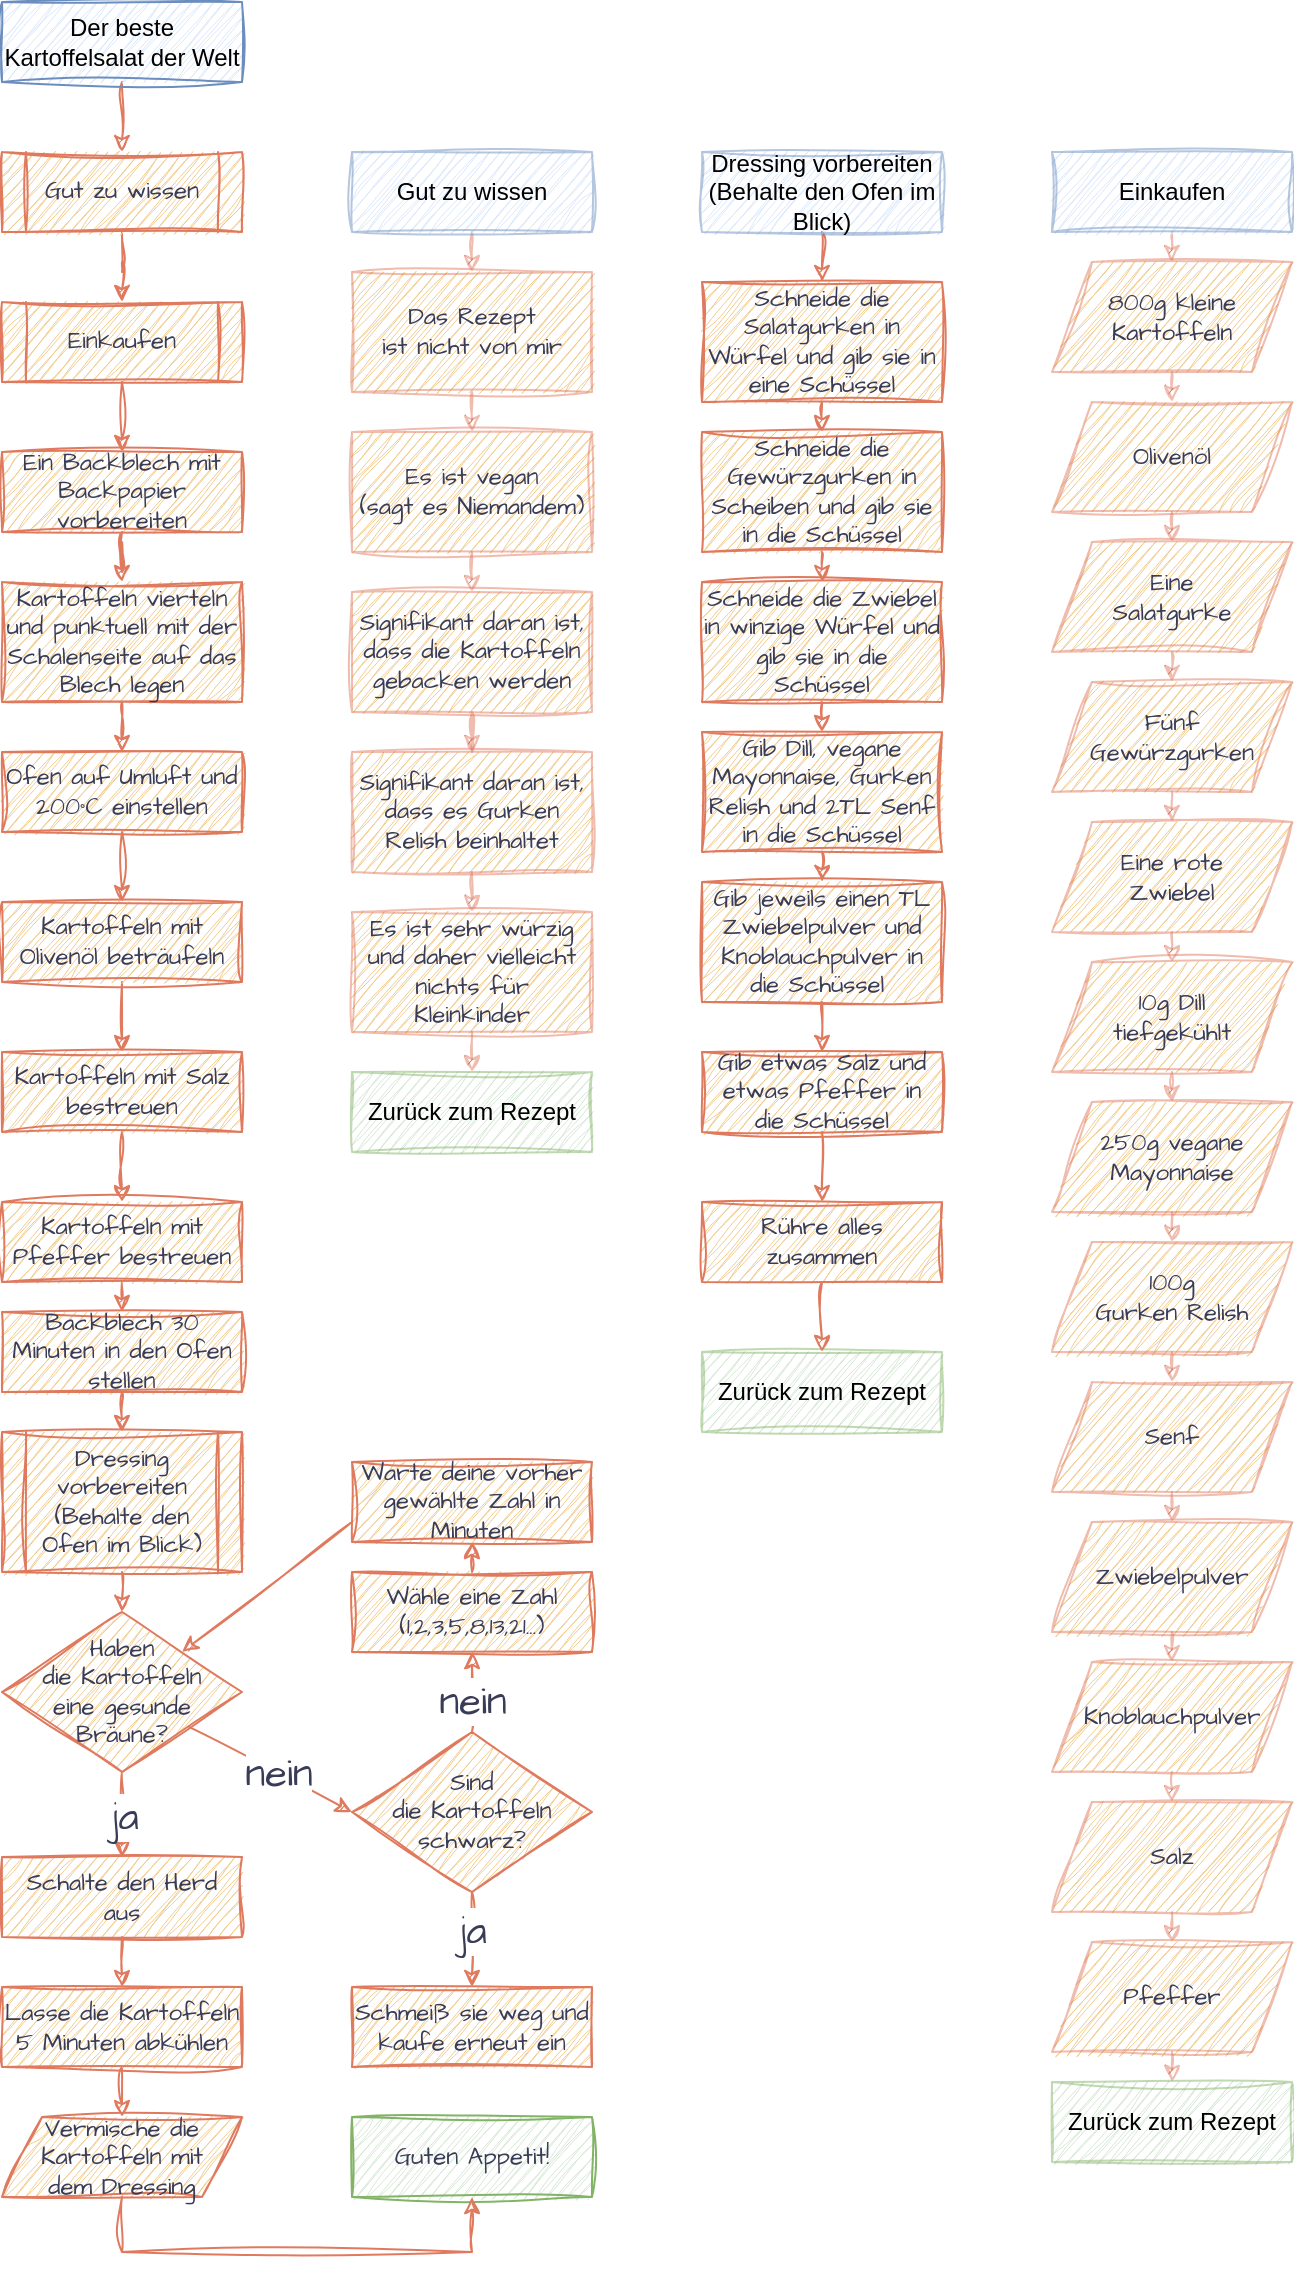 <mxfile version="24.4.8" type="github">
  <diagram id="C5RBs43oDa-KdzZeNtuy" name="Page-1">
    <mxGraphModel dx="1259" dy="643" grid="1" gridSize="10" guides="1" tooltips="1" connect="1" arrows="1" fold="1" page="1" pageScale="1" pageWidth="827" pageHeight="1169" math="0" shadow="0">
      <root>
        <mxCell id="WIyWlLk6GJQsqaUBKTNV-0" />
        <mxCell id="WIyWlLk6GJQsqaUBKTNV-1" parent="WIyWlLk6GJQsqaUBKTNV-0" />
        <mxCell id="4L0IjsL5w-Bih_GVUGfY-2" style="edgeStyle=orthogonalEdgeStyle;rounded=0;hachureGap=4;orthogonalLoop=1;jettySize=auto;html=1;exitX=0.5;exitY=1;exitDx=0;exitDy=0;entryX=0.5;entryY=0;entryDx=0;entryDy=0;strokeColor=#E07A5F;fontFamily=Architects Daughter;fontSource=https%3A%2F%2Ffonts.googleapis.com%2Fcss%3Ffamily%3DArchitects%2BDaughter;fontSize=16;fontColor=#393C56;fillColor=#F2CC8F;sketch=1;curveFitting=1;jiggle=2;" parent="WIyWlLk6GJQsqaUBKTNV-1" source="WIyWlLk6GJQsqaUBKTNV-3" target="4L0IjsL5w-Bih_GVUGfY-1" edge="1">
          <mxGeometry relative="1" as="geometry" />
        </mxCell>
        <mxCell id="WIyWlLk6GJQsqaUBKTNV-3" value="Der beste Kartoffelsalat der Welt" style="rounded=0;whiteSpace=wrap;html=1;fontSize=12;glass=0;strokeWidth=1;shadow=0;labelBackgroundColor=none;fillColor=#dae8fc;strokeColor=#6c8ebf;sketch=1;curveFitting=1;jiggle=2;" parent="WIyWlLk6GJQsqaUBKTNV-1" vertex="1">
          <mxGeometry x="50" y="25" width="120" height="40" as="geometry" />
        </mxCell>
        <mxCell id="4L0IjsL5w-Bih_GVUGfY-16" style="edgeStyle=orthogonalEdgeStyle;rounded=0;hachureGap=4;orthogonalLoop=1;jettySize=auto;html=1;exitX=0.5;exitY=1;exitDx=0;exitDy=0;strokeColor=#E07A5F;fontFamily=Architects Daughter;fontSource=https%3A%2F%2Ffonts.googleapis.com%2Fcss%3Ffamily%3DArchitects%2BDaughter;fontSize=16;fontColor=#393C56;fillColor=#F2CC8F;sketch=1;curveFitting=1;jiggle=2;" parent="WIyWlLk6GJQsqaUBKTNV-1" source="4L0IjsL5w-Bih_GVUGfY-1" target="4L0IjsL5w-Bih_GVUGfY-15" edge="1">
          <mxGeometry relative="1" as="geometry" />
        </mxCell>
        <mxCell id="4L0IjsL5w-Bih_GVUGfY-1" value="Gut zu wissen" style="shape=process;whiteSpace=wrap;html=1;backgroundOutline=1;hachureGap=4;strokeColor=#E07A5F;fontFamily=Architects Daughter;fontSource=https%3A%2F%2Ffonts.googleapis.com%2Fcss%3Ffamily%3DArchitects%2BDaughter;fontSize=12;fontColor=#393C56;fillColor=#F2CC8F;rounded=0;sketch=1;curveFitting=1;jiggle=2;" parent="WIyWlLk6GJQsqaUBKTNV-1" vertex="1">
          <mxGeometry x="50" y="100" width="120" height="40" as="geometry" />
        </mxCell>
        <mxCell id="4L0IjsL5w-Bih_GVUGfY-70" style="edgeStyle=orthogonalEdgeStyle;rounded=0;hachureGap=4;orthogonalLoop=1;jettySize=auto;html=1;exitX=0.5;exitY=1;exitDx=0;exitDy=0;strokeColor=#E07A5F;fontFamily=Architects Daughter;fontSource=https%3A%2F%2Ffonts.googleapis.com%2Fcss%3Ffamily%3DArchitects%2BDaughter;fontSize=16;fontColor=#393C56;fillColor=#F2CC8F;sketch=1;curveFitting=1;jiggle=2;" parent="WIyWlLk6GJQsqaUBKTNV-1" source="4L0IjsL5w-Bih_GVUGfY-3" target="4L0IjsL5w-Bih_GVUGfY-69" edge="1">
          <mxGeometry relative="1" as="geometry" />
        </mxCell>
        <mxCell id="4L0IjsL5w-Bih_GVUGfY-3" value="Ein Backblech mit Backpapier vorbereiten" style="rounded=0;whiteSpace=wrap;html=1;hachureGap=4;strokeColor=#E07A5F;fontFamily=Architects Daughter;fontSource=https%3A%2F%2Ffonts.googleapis.com%2Fcss%3Ffamily%3DArchitects%2BDaughter;fontSize=12;fontColor=#393C56;fillColor=#F2CC8F;sketch=1;curveFitting=1;jiggle=2;" parent="WIyWlLk6GJQsqaUBKTNV-1" vertex="1">
          <mxGeometry x="50" y="250" width="120" height="40" as="geometry" />
        </mxCell>
        <mxCell id="4L0IjsL5w-Bih_GVUGfY-8" style="edgeStyle=orthogonalEdgeStyle;rounded=0;hachureGap=4;orthogonalLoop=1;jettySize=auto;html=1;exitX=0.5;exitY=1;exitDx=0;exitDy=0;entryX=0.5;entryY=0;entryDx=0;entryDy=0;strokeColor=#E07A5F;fontFamily=Architects Daughter;fontSource=https%3A%2F%2Ffonts.googleapis.com%2Fcss%3Ffamily%3DArchitects%2BDaughter;fontSize=16;fontColor=#393C56;fillColor=#F2CC8F;sketch=1;curveFitting=1;jiggle=2;shadow=0;strokeOpacity=50;" parent="WIyWlLk6GJQsqaUBKTNV-1" source="4L0IjsL5w-Bih_GVUGfY-5" target="4L0IjsL5w-Bih_GVUGfY-7" edge="1">
          <mxGeometry relative="1" as="geometry" />
        </mxCell>
        <mxCell id="4L0IjsL5w-Bih_GVUGfY-5" value="Gut zu wissen" style="rounded=0;whiteSpace=wrap;html=1;fontSize=12;glass=0;strokeWidth=1;shadow=0;labelBackgroundColor=none;fillColor=#dae8fc;strokeColor=#6c8ebf;sketch=1;curveFitting=1;jiggle=2;strokeOpacity=50;" parent="WIyWlLk6GJQsqaUBKTNV-1" vertex="1">
          <mxGeometry x="225" y="100" width="120" height="40" as="geometry" />
        </mxCell>
        <mxCell id="4L0IjsL5w-Bih_GVUGfY-10" style="edgeStyle=orthogonalEdgeStyle;rounded=0;hachureGap=4;orthogonalLoop=1;jettySize=auto;html=1;exitX=0.5;exitY=1;exitDx=0;exitDy=0;entryX=0.5;entryY=0;entryDx=0;entryDy=0;strokeColor=#E07A5F;fontFamily=Architects Daughter;fontSource=https%3A%2F%2Ffonts.googleapis.com%2Fcss%3Ffamily%3DArchitects%2BDaughter;fontSize=16;fontColor=#393C56;fillColor=#F2CC8F;sketch=1;curveFitting=1;jiggle=2;shadow=0;strokeOpacity=50;" parent="WIyWlLk6GJQsqaUBKTNV-1" source="4L0IjsL5w-Bih_GVUGfY-7" target="4L0IjsL5w-Bih_GVUGfY-9" edge="1">
          <mxGeometry relative="1" as="geometry" />
        </mxCell>
        <mxCell id="4L0IjsL5w-Bih_GVUGfY-7" value="Das Rezept&lt;br&gt;ist nicht von mir" style="shape=label;fixedSize=1;hachureGap=4;strokeColor=#E07A5F;fontFamily=Architects Daughter;fontSource=https%3A%2F%2Ffonts.googleapis.com%2Fcss%3Ffamily%3DArchitects%2BDaughter;fontSize=12;fontColor=#393C56;fillColor=#F2CC8F;labelBorderColor=none;whiteSpace=wrap;html=1;labelBackgroundColor=none;rounded=0;sketch=1;curveFitting=1;jiggle=2;shadow=0;strokeOpacity=50;" parent="WIyWlLk6GJQsqaUBKTNV-1" vertex="1">
          <mxGeometry x="225" y="160" width="120" height="60" as="geometry" />
        </mxCell>
        <mxCell id="4L0IjsL5w-Bih_GVUGfY-12" style="edgeStyle=orthogonalEdgeStyle;rounded=0;hachureGap=4;orthogonalLoop=1;jettySize=auto;html=1;exitX=0.5;exitY=1;exitDx=0;exitDy=0;entryX=0.5;entryY=0;entryDx=0;entryDy=0;strokeColor=#E07A5F;fontFamily=Architects Daughter;fontSource=https%3A%2F%2Ffonts.googleapis.com%2Fcss%3Ffamily%3DArchitects%2BDaughter;fontSize=16;fontColor=#393C56;fillColor=#F2CC8F;sketch=1;curveFitting=1;jiggle=2;shadow=0;strokeOpacity=50;" parent="WIyWlLk6GJQsqaUBKTNV-1" source="4L0IjsL5w-Bih_GVUGfY-9" target="4L0IjsL5w-Bih_GVUGfY-11" edge="1">
          <mxGeometry relative="1" as="geometry" />
        </mxCell>
        <mxCell id="4L0IjsL5w-Bih_GVUGfY-9" value="Es ist vegan&lt;br&gt;(sagt es Niemandem)" style="shape=label;fixedSize=1;hachureGap=4;strokeColor=#E07A5F;fontFamily=Architects Daughter;fontSource=https%3A%2F%2Ffonts.googleapis.com%2Fcss%3Ffamily%3DArchitects%2BDaughter;fontSize=12;fontColor=#393C56;fillColor=#F2CC8F;labelBorderColor=none;whiteSpace=wrap;html=1;labelBackgroundColor=none;rounded=0;sketch=1;curveFitting=1;jiggle=2;shadow=0;strokeOpacity=50;" parent="WIyWlLk6GJQsqaUBKTNV-1" vertex="1">
          <mxGeometry x="225" y="240" width="120" height="60" as="geometry" />
        </mxCell>
        <mxCell id="4L0IjsL5w-Bih_GVUGfY-21" style="edgeStyle=orthogonalEdgeStyle;rounded=0;hachureGap=4;orthogonalLoop=1;jettySize=auto;html=1;exitX=0.5;exitY=1;exitDx=0;exitDy=0;strokeColor=#E07A5F;fontFamily=Architects Daughter;fontSource=https%3A%2F%2Ffonts.googleapis.com%2Fcss%3Ffamily%3DArchitects%2BDaughter;fontSize=16;fontColor=#393C56;fillColor=#F2CC8F;sketch=1;curveFitting=1;jiggle=2;shadow=0;strokeOpacity=50;" parent="WIyWlLk6GJQsqaUBKTNV-1" source="4L0IjsL5w-Bih_GVUGfY-11" target="4L0IjsL5w-Bih_GVUGfY-20" edge="1">
          <mxGeometry relative="1" as="geometry" />
        </mxCell>
        <mxCell id="4L0IjsL5w-Bih_GVUGfY-11" value="Signifikant daran ist, dass die Kartoffeln gebacken werden" style="shape=label;fixedSize=1;hachureGap=4;strokeColor=#E07A5F;fontFamily=Architects Daughter;fontSource=https%3A%2F%2Ffonts.googleapis.com%2Fcss%3Ffamily%3DArchitects%2BDaughter;fontSize=12;fontColor=#393C56;fillColor=#F2CC8F;labelBorderColor=none;whiteSpace=wrap;html=1;labelBackgroundColor=none;rounded=0;sketch=1;curveFitting=1;jiggle=2;shadow=0;strokeOpacity=50;" parent="WIyWlLk6GJQsqaUBKTNV-1" vertex="1">
          <mxGeometry x="225" y="320" width="120" height="60" as="geometry" />
        </mxCell>
        <mxCell id="4L0IjsL5w-Bih_GVUGfY-13" value="Zurück zum Rezept" style="rounded=0;whiteSpace=wrap;html=1;fontSize=12;glass=0;strokeWidth=1;shadow=0;labelBackgroundColor=none;fillColor=#d5e8d4;strokeColor=#82b366;sketch=1;curveFitting=1;jiggle=2;strokeOpacity=50;" parent="WIyWlLk6GJQsqaUBKTNV-1" vertex="1">
          <mxGeometry x="225" y="560" width="120" height="40" as="geometry" />
        </mxCell>
        <mxCell id="4L0IjsL5w-Bih_GVUGfY-68" style="edgeStyle=orthogonalEdgeStyle;rounded=0;hachureGap=4;orthogonalLoop=1;jettySize=auto;html=1;exitX=0.5;exitY=1;exitDx=0;exitDy=0;entryX=0.5;entryY=0;entryDx=0;entryDy=0;strokeColor=#E07A5F;fontFamily=Architects Daughter;fontSource=https%3A%2F%2Ffonts.googleapis.com%2Fcss%3Ffamily%3DArchitects%2BDaughter;fontSize=16;fontColor=#393C56;fillColor=#F2CC8F;sketch=1;curveFitting=1;jiggle=2;" parent="WIyWlLk6GJQsqaUBKTNV-1" source="4L0IjsL5w-Bih_GVUGfY-15" target="4L0IjsL5w-Bih_GVUGfY-3" edge="1">
          <mxGeometry relative="1" as="geometry" />
        </mxCell>
        <mxCell id="4L0IjsL5w-Bih_GVUGfY-15" value="Einkaufen" style="shape=process;whiteSpace=wrap;html=1;backgroundOutline=1;hachureGap=4;strokeColor=#E07A5F;fontFamily=Architects Daughter;fontSource=https%3A%2F%2Ffonts.googleapis.com%2Fcss%3Ffamily%3DArchitects%2BDaughter;fontSize=12;fontColor=#393C56;fillColor=#F2CC8F;rounded=0;sketch=1;curveFitting=1;jiggle=2;" parent="WIyWlLk6GJQsqaUBKTNV-1" vertex="1">
          <mxGeometry x="50" y="175" width="120" height="40" as="geometry" />
        </mxCell>
        <mxCell id="4L0IjsL5w-Bih_GVUGfY-31" style="edgeStyle=orthogonalEdgeStyle;rounded=0;hachureGap=4;orthogonalLoop=1;jettySize=auto;html=1;exitX=0.5;exitY=1;exitDx=0;exitDy=0;entryX=0.5;entryY=0;entryDx=0;entryDy=0;strokeColor=#E07A5F;fontFamily=Architects Daughter;fontSource=https%3A%2F%2Ffonts.googleapis.com%2Fcss%3Ffamily%3DArchitects%2BDaughter;fontSize=16;fontColor=#393C56;fillColor=#F2CC8F;sketch=1;curveFitting=1;jiggle=2;strokeOpacity=50;" parent="WIyWlLk6GJQsqaUBKTNV-1" source="4L0IjsL5w-Bih_GVUGfY-17" target="4L0IjsL5w-Bih_GVUGfY-18" edge="1">
          <mxGeometry relative="1" as="geometry" />
        </mxCell>
        <mxCell id="4L0IjsL5w-Bih_GVUGfY-17" value="Einkaufen" style="rounded=0;whiteSpace=wrap;html=1;fontSize=12;glass=0;strokeWidth=1;shadow=0;labelBackgroundColor=none;fillColor=#dae8fc;strokeColor=#6c8ebf;sketch=1;curveFitting=1;jiggle=2;strokeOpacity=50;" parent="WIyWlLk6GJQsqaUBKTNV-1" vertex="1">
          <mxGeometry x="575" y="100" width="120" height="40" as="geometry" />
        </mxCell>
        <mxCell id="4L0IjsL5w-Bih_GVUGfY-32" style="edgeStyle=orthogonalEdgeStyle;rounded=0;hachureGap=4;orthogonalLoop=1;jettySize=auto;html=1;exitX=0.5;exitY=1;exitDx=0;exitDy=0;strokeColor=#E07A5F;fontFamily=Architects Daughter;fontSource=https%3A%2F%2Ffonts.googleapis.com%2Fcss%3Ffamily%3DArchitects%2BDaughter;fontSize=16;fontColor=#393C56;fillColor=#F2CC8F;sketch=1;curveFitting=1;jiggle=2;strokeOpacity=50;entryX=0.5;entryY=0;entryDx=0;entryDy=0;" parent="WIyWlLk6GJQsqaUBKTNV-1" source="4L0IjsL5w-Bih_GVUGfY-18" target="f4ZvMwfRTSCUIyHT1_3n-0" edge="1">
          <mxGeometry relative="1" as="geometry">
            <mxPoint x="635" y="230" as="targetPoint" />
          </mxGeometry>
        </mxCell>
        <mxCell id="4L0IjsL5w-Bih_GVUGfY-18" value="800g kleine Kartoffeln" style="shape=parallelogram;fixedSize=1;hachureGap=4;strokeColor=#E07A5F;fontFamily=Architects Daughter;fontSource=https%3A%2F%2Ffonts.googleapis.com%2Fcss%3Ffamily%3DArchitects%2BDaughter;fontSize=12;fontColor=#393C56;fillColor=#F2CC8F;labelBorderColor=none;whiteSpace=wrap;html=1;labelBackgroundColor=none;verticalAlign=middle;rounded=0;sketch=1;curveFitting=1;jiggle=2;strokeOpacity=50;perimeter=parallelogramPerimeter;align=center;" parent="WIyWlLk6GJQsqaUBKTNV-1" vertex="1">
          <mxGeometry x="575" y="155" width="120" height="55" as="geometry" />
        </mxCell>
        <mxCell id="4L0IjsL5w-Bih_GVUGfY-20" value="Signifikant daran ist, dass es Gurken Relish beinhaltet" style="shape=label;fixedSize=1;hachureGap=4;strokeColor=#E07A5F;fontFamily=Architects Daughter;fontSource=https%3A%2F%2Ffonts.googleapis.com%2Fcss%3Ffamily%3DArchitects%2BDaughter;fontSize=12;fontColor=#393C56;fillColor=#F2CC8F;labelBorderColor=none;whiteSpace=wrap;html=1;labelBackgroundColor=none;rounded=0;sketch=1;curveFitting=1;jiggle=2;shadow=0;strokeOpacity=50;" parent="WIyWlLk6GJQsqaUBKTNV-1" vertex="1">
          <mxGeometry x="225" y="400" width="120" height="60" as="geometry" />
        </mxCell>
        <mxCell id="4L0IjsL5w-Bih_GVUGfY-61" value="Zurück zum Rezept" style="rounded=0;whiteSpace=wrap;html=1;fontSize=12;glass=0;strokeWidth=1;shadow=0;labelBackgroundColor=none;fillColor=#d5e8d4;strokeColor=#82b366;sketch=1;curveFitting=1;jiggle=2;strokeOpacity=50;" parent="WIyWlLk6GJQsqaUBKTNV-1" vertex="1">
          <mxGeometry x="575" y="1065" width="120" height="40" as="geometry" />
        </mxCell>
        <mxCell id="4L0IjsL5w-Bih_GVUGfY-73" style="edgeStyle=orthogonalEdgeStyle;rounded=0;hachureGap=4;orthogonalLoop=1;jettySize=auto;html=1;exitX=0.5;exitY=1;exitDx=0;exitDy=0;entryX=0.5;entryY=0;entryDx=0;entryDy=0;strokeColor=#E07A5F;fontFamily=Architects Daughter;fontSource=https%3A%2F%2Ffonts.googleapis.com%2Fcss%3Ffamily%3DArchitects%2BDaughter;fontSize=16;fontColor=#393C56;fillColor=#F2CC8F;sketch=1;curveFitting=1;jiggle=2;" parent="WIyWlLk6GJQsqaUBKTNV-1" source="4L0IjsL5w-Bih_GVUGfY-69" target="4L0IjsL5w-Bih_GVUGfY-72" edge="1">
          <mxGeometry relative="1" as="geometry" />
        </mxCell>
        <mxCell id="4L0IjsL5w-Bih_GVUGfY-69" value="Kartoffeln vierteln und punktuell mit der Schalenseite auf das Blech legen" style="rounded=0;whiteSpace=wrap;html=1;hachureGap=4;strokeColor=#E07A5F;fontFamily=Architects Daughter;fontSource=https%3A%2F%2Ffonts.googleapis.com%2Fcss%3Ffamily%3DArchitects%2BDaughter;fontSize=12;fontColor=#393C56;fillColor=#F2CC8F;sketch=1;curveFitting=1;jiggle=2;" parent="WIyWlLk6GJQsqaUBKTNV-1" vertex="1">
          <mxGeometry x="50" y="315" width="120" height="60" as="geometry" />
        </mxCell>
        <mxCell id="4L0IjsL5w-Bih_GVUGfY-72" value="Ofen auf Umluft und 200°C einstellen" style="rounded=0;whiteSpace=wrap;html=1;hachureGap=4;strokeColor=#E07A5F;fontFamily=Architects Daughter;fontSource=https%3A%2F%2Ffonts.googleapis.com%2Fcss%3Ffamily%3DArchitects%2BDaughter;fontSize=12;fontColor=#393C56;fillColor=#F2CC8F;sketch=1;curveFitting=1;jiggle=2;" parent="WIyWlLk6GJQsqaUBKTNV-1" vertex="1">
          <mxGeometry x="50" y="400" width="120" height="40" as="geometry" />
        </mxCell>
        <mxCell id="4L0IjsL5w-Bih_GVUGfY-79" style="edgeStyle=orthogonalEdgeStyle;rounded=0;hachureGap=4;orthogonalLoop=1;jettySize=auto;html=1;exitX=0.5;exitY=1;exitDx=0;exitDy=0;entryX=0.5;entryY=0;entryDx=0;entryDy=0;strokeColor=#E07A5F;fontFamily=Architects Daughter;fontSource=https%3A%2F%2Ffonts.googleapis.com%2Fcss%3Ffamily%3DArchitects%2BDaughter;fontSize=16;fontColor=#393C56;fillColor=#F2CC8F;sketch=1;curveFitting=1;jiggle=2;" parent="WIyWlLk6GJQsqaUBKTNV-1" source="4L0IjsL5w-Bih_GVUGfY-76" target="4L0IjsL5w-Bih_GVUGfY-78" edge="1">
          <mxGeometry relative="1" as="geometry" />
        </mxCell>
        <mxCell id="4L0IjsL5w-Bih_GVUGfY-76" value="Kartoffeln mit Olivenöl beträufeln" style="rounded=0;whiteSpace=wrap;html=1;hachureGap=4;strokeColor=#E07A5F;fontFamily=Architects Daughter;fontSource=https%3A%2F%2Ffonts.googleapis.com%2Fcss%3Ffamily%3DArchitects%2BDaughter;fontSize=12;fontColor=#393C56;fillColor=#F2CC8F;sketch=1;curveFitting=1;jiggle=2;" parent="WIyWlLk6GJQsqaUBKTNV-1" vertex="1">
          <mxGeometry x="50" y="475" width="120" height="40" as="geometry" />
        </mxCell>
        <mxCell id="4L0IjsL5w-Bih_GVUGfY-81" style="edgeStyle=orthogonalEdgeStyle;rounded=0;hachureGap=4;orthogonalLoop=1;jettySize=auto;html=1;exitX=0.5;exitY=1;exitDx=0;exitDy=0;entryX=0.5;entryY=0;entryDx=0;entryDy=0;strokeColor=#E07A5F;fontFamily=Architects Daughter;fontSource=https%3A%2F%2Ffonts.googleapis.com%2Fcss%3Ffamily%3DArchitects%2BDaughter;fontSize=16;fontColor=#393C56;fillColor=#F2CC8F;sketch=1;curveFitting=1;jiggle=2;" parent="WIyWlLk6GJQsqaUBKTNV-1" source="4L0IjsL5w-Bih_GVUGfY-78" target="4L0IjsL5w-Bih_GVUGfY-80" edge="1">
          <mxGeometry relative="1" as="geometry" />
        </mxCell>
        <mxCell id="4L0IjsL5w-Bih_GVUGfY-78" value="Kartoffeln mit Salz bestreuen" style="rounded=0;whiteSpace=wrap;html=1;hachureGap=4;strokeColor=#E07A5F;fontFamily=Architects Daughter;fontSource=https%3A%2F%2Ffonts.googleapis.com%2Fcss%3Ffamily%3DArchitects%2BDaughter;fontSize=12;fontColor=#393C56;fillColor=#F2CC8F;sketch=1;curveFitting=1;jiggle=2;" parent="WIyWlLk6GJQsqaUBKTNV-1" vertex="1">
          <mxGeometry x="50" y="550" width="120" height="40" as="geometry" />
        </mxCell>
        <mxCell id="4L0IjsL5w-Bih_GVUGfY-83" style="edgeStyle=orthogonalEdgeStyle;rounded=0;hachureGap=4;orthogonalLoop=1;jettySize=auto;html=1;exitX=0.5;exitY=1;exitDx=0;exitDy=0;entryX=0.5;entryY=0;entryDx=0;entryDy=0;strokeColor=#E07A5F;fontFamily=Architects Daughter;fontSource=https%3A%2F%2Ffonts.googleapis.com%2Fcss%3Ffamily%3DArchitects%2BDaughter;fontSize=16;fontColor=#393C56;fillColor=#F2CC8F;sketch=1;curveFitting=1;jiggle=2;" parent="WIyWlLk6GJQsqaUBKTNV-1" source="4L0IjsL5w-Bih_GVUGfY-80" target="4L0IjsL5w-Bih_GVUGfY-82" edge="1">
          <mxGeometry relative="1" as="geometry" />
        </mxCell>
        <mxCell id="4L0IjsL5w-Bih_GVUGfY-80" value="Kartoffeln mit Pfeffer bestreuen" style="rounded=0;whiteSpace=wrap;html=1;hachureGap=4;strokeColor=#E07A5F;fontFamily=Architects Daughter;fontSource=https%3A%2F%2Ffonts.googleapis.com%2Fcss%3Ffamily%3DArchitects%2BDaughter;fontSize=12;fontColor=#393C56;fillColor=#F2CC8F;sketch=1;curveFitting=1;jiggle=2;" parent="WIyWlLk6GJQsqaUBKTNV-1" vertex="1">
          <mxGeometry x="50" y="625" width="120" height="40" as="geometry" />
        </mxCell>
        <mxCell id="KCncYj80p252mFMZNMBn-11" style="edgeStyle=orthogonalEdgeStyle;rounded=0;orthogonalLoop=1;jettySize=auto;html=1;exitX=0.5;exitY=1;exitDx=0;exitDy=0;hachureGap=4;entryX=0.5;entryY=0;entryDx=0;entryDy=0;strokeColor=#E07A5F;fontFamily=Architects Daughter;fontSource=https%3A%2F%2Ffonts.googleapis.com%2Fcss%3Ffamily%3DArchitects%2BDaughter;fontSize=16;fontColor=#393C56;fillColor=#F2CC8F;sketch=1;curveFitting=1;jiggle=2;" parent="WIyWlLk6GJQsqaUBKTNV-1" source="KCncYj80p252mFMZNMBn-32" target="4L0IjsL5w-Bih_GVUGfY-100" edge="1">
          <mxGeometry relative="1" as="geometry" />
        </mxCell>
        <mxCell id="4L0IjsL5w-Bih_GVUGfY-82" value="Backblech 30 Minuten in den Ofen stellen" style="rounded=0;whiteSpace=wrap;html=1;hachureGap=4;strokeColor=#E07A5F;fontFamily=Architects Daughter;fontSource=https%3A%2F%2Ffonts.googleapis.com%2Fcss%3Ffamily%3DArchitects%2BDaughter;fontSize=12;fontColor=#393C56;fillColor=#F2CC8F;sketch=1;curveFitting=1;jiggle=2;" parent="WIyWlLk6GJQsqaUBKTNV-1" vertex="1">
          <mxGeometry x="50" y="680" width="120" height="40" as="geometry" />
        </mxCell>
        <mxCell id="4L0IjsL5w-Bih_GVUGfY-94" style="edgeStyle=orthogonalEdgeStyle;rounded=0;hachureGap=4;orthogonalLoop=1;jettySize=auto;html=1;exitX=0.5;exitY=1;exitDx=0;exitDy=0;entryX=0.5;entryY=0;entryDx=0;entryDy=0;strokeColor=#E07A5F;fontFamily=Architects Daughter;fontSource=https%3A%2F%2Ffonts.googleapis.com%2Fcss%3Ffamily%3DArchitects%2BDaughter;fontSize=16;fontColor=#393C56;fillColor=#F2CC8F;sketch=1;curveFitting=1;jiggle=2;" parent="WIyWlLk6GJQsqaUBKTNV-1" source="4L0IjsL5w-Bih_GVUGfY-88" target="4L0IjsL5w-Bih_GVUGfY-90" edge="1">
          <mxGeometry relative="1" as="geometry" />
        </mxCell>
        <mxCell id="4L0IjsL5w-Bih_GVUGfY-88" value="Lasse die Kartoffeln 5 Minuten abkühlen" style="rounded=0;whiteSpace=wrap;html=1;hachureGap=4;strokeColor=#E07A5F;fontFamily=Architects Daughter;fontSource=https%3A%2F%2Ffonts.googleapis.com%2Fcss%3Ffamily%3DArchitects%2BDaughter;fontSize=12;fontColor=#393C56;fillColor=#F2CC8F;sketch=1;curveFitting=1;jiggle=2;" parent="WIyWlLk6GJQsqaUBKTNV-1" vertex="1">
          <mxGeometry x="50" y="1017.5" width="120" height="40" as="geometry" />
        </mxCell>
        <mxCell id="4L0IjsL5w-Bih_GVUGfY-90" value="Vermische die Kartoffeln mit&lt;br&gt;dem Dressing" style="rounded=0;whiteSpace=wrap;html=1;hachureGap=4;strokeColor=#E07A5F;fontFamily=Architects Daughter;fontSource=https%3A%2F%2Ffonts.googleapis.com%2Fcss%3Ffamily%3DArchitects%2BDaughter;fontSize=12;fontColor=#393C56;fillColor=#F2CC8F;sketch=1;curveFitting=1;jiggle=2;shape=parallelogram;perimeter=parallelogramPerimeter;fixedSize=1;labelBorderColor=none;labelBackgroundColor=none;" parent="WIyWlLk6GJQsqaUBKTNV-1" vertex="1">
          <mxGeometry x="50" y="1082.5" width="120" height="40" as="geometry" />
        </mxCell>
        <mxCell id="4L0IjsL5w-Bih_GVUGfY-103" value="f" style="edgeStyle=orthogonalEdgeStyle;rounded=0;hachureGap=4;orthogonalLoop=1;jettySize=auto;html=1;exitX=0.5;exitY=1;exitDx=0;exitDy=0;entryX=0.5;entryY=0;entryDx=0;entryDy=0;strokeColor=#E07A5F;fontFamily=Architects Daughter;fontSource=https%3A%2F%2Ffonts.googleapis.com%2Fcss%3Ffamily%3DArchitects%2BDaughter;fontSize=16;fontColor=#393C56;fillColor=#F2CC8F;sketch=1;curveFitting=1;jiggle=2;" parent="WIyWlLk6GJQsqaUBKTNV-1" source="4L0IjsL5w-Bih_GVUGfY-100" target="4L0IjsL5w-Bih_GVUGfY-101" edge="1">
          <mxGeometry relative="1" as="geometry" />
        </mxCell>
        <mxCell id="4L0IjsL5w-Bih_GVUGfY-104" value="ja" style="edgeLabel;html=1;align=center;verticalAlign=middle;resizable=0;points=[];fontSize=20;fontFamily=Architects Daughter;fontColor=#393C56;rounded=0;sketch=1;curveFitting=1;jiggle=2;" parent="4L0IjsL5w-Bih_GVUGfY-103" vertex="1" connectable="0">
          <mxGeometry x="0.009" y="1" relative="1" as="geometry">
            <mxPoint as="offset" />
          </mxGeometry>
        </mxCell>
        <mxCell id="4L0IjsL5w-Bih_GVUGfY-106" style="rounded=0;hachureGap=4;orthogonalLoop=1;jettySize=auto;html=1;strokeColor=#E07A5F;fontFamily=Architects Daughter;fontSource=https%3A%2F%2Ffonts.googleapis.com%2Fcss%3Ffamily%3DArchitects%2BDaughter;fontSize=16;fontColor=#393C56;fillColor=#F2CC8F;sketch=1;curveFitting=1;jiggle=2;entryX=0;entryY=0.5;entryDx=0;entryDy=0;" parent="WIyWlLk6GJQsqaUBKTNV-1" source="4L0IjsL5w-Bih_GVUGfY-100" target="4L0IjsL5w-Bih_GVUGfY-105" edge="1">
          <mxGeometry relative="1" as="geometry" />
        </mxCell>
        <mxCell id="4L0IjsL5w-Bih_GVUGfY-107" value="nein" style="edgeLabel;html=1;align=center;verticalAlign=middle;resizable=0;points=[];fontSize=20;fontFamily=Architects Daughter;fontColor=#393C56;rounded=0;sketch=1;curveFitting=1;jiggle=2;" parent="4L0IjsL5w-Bih_GVUGfY-106" vertex="1" connectable="0">
          <mxGeometry x="0.077" y="1" relative="1" as="geometry">
            <mxPoint as="offset" />
          </mxGeometry>
        </mxCell>
        <mxCell id="4L0IjsL5w-Bih_GVUGfY-100" value="Haben&lt;br&gt;die Kartoffeln&lt;br&gt;eine gesunde&lt;br&gt;Bräune?" style="rhombus;whiteSpace=wrap;html=1;hachureGap=4;strokeColor=#E07A5F;fontFamily=Architects Daughter;fontSource=https%3A%2F%2Ffonts.googleapis.com%2Fcss%3Ffamily%3DArchitects%2BDaughter;fontSize=12;fontColor=#393C56;fillColor=#F2CC8F;rounded=0;sketch=1;curveFitting=1;jiggle=2;" parent="WIyWlLk6GJQsqaUBKTNV-1" vertex="1">
          <mxGeometry x="50" y="830" width="120" height="80" as="geometry" />
        </mxCell>
        <mxCell id="KCncYj80p252mFMZNMBn-25" style="edgeStyle=orthogonalEdgeStyle;rounded=0;orthogonalLoop=1;jettySize=auto;html=1;exitX=0.5;exitY=1;exitDx=0;exitDy=0;entryX=0.5;entryY=0;entryDx=0;entryDy=0;hachureGap=4;strokeColor=#E07A5F;fontFamily=Architects Daughter;fontSource=https%3A%2F%2Ffonts.googleapis.com%2Fcss%3Ffamily%3DArchitects%2BDaughter;fontSize=16;fontColor=#393C56;fillColor=#F2CC8F;sketch=1;curveFitting=1;jiggle=2;" parent="WIyWlLk6GJQsqaUBKTNV-1" source="4L0IjsL5w-Bih_GVUGfY-101" target="4L0IjsL5w-Bih_GVUGfY-88" edge="1">
          <mxGeometry relative="1" as="geometry" />
        </mxCell>
        <mxCell id="4L0IjsL5w-Bih_GVUGfY-101" value="Schalte den Herd aus" style="whiteSpace=wrap;html=1;hachureGap=4;strokeColor=#E07A5F;fontFamily=Architects Daughter;fontSource=https%3A%2F%2Ffonts.googleapis.com%2Fcss%3Ffamily%3DArchitects%2BDaughter;fontSize=12;fontColor=#393C56;fillColor=#F2CC8F;rounded=0;sketch=1;curveFitting=1;jiggle=2;" parent="WIyWlLk6GJQsqaUBKTNV-1" vertex="1">
          <mxGeometry x="50" y="952.5" width="120" height="40" as="geometry" />
        </mxCell>
        <mxCell id="4L0IjsL5w-Bih_GVUGfY-112" style="edgeStyle=orthogonalEdgeStyle;rounded=0;hachureGap=4;orthogonalLoop=1;jettySize=auto;html=1;exitX=0.5;exitY=0;exitDx=0;exitDy=0;entryX=0.5;entryY=1;entryDx=0;entryDy=0;strokeColor=#E07A5F;fontFamily=Architects Daughter;fontSource=https%3A%2F%2Ffonts.googleapis.com%2Fcss%3Ffamily%3DArchitects%2BDaughter;fontSize=16;fontColor=#393C56;fillColor=#F2CC8F;sketch=1;curveFitting=1;jiggle=2;" parent="WIyWlLk6GJQsqaUBKTNV-1" source="4L0IjsL5w-Bih_GVUGfY-105" target="KCncYj80p252mFMZNMBn-12" edge="1">
          <mxGeometry relative="1" as="geometry" />
        </mxCell>
        <mxCell id="KCncYj80p252mFMZNMBn-17" value="&lt;span style=&quot;color: rgb(57, 60, 86); font-family: &amp;quot;Architects Daughter&amp;quot;; font-size: 20px;&quot;&gt;nein&lt;/span&gt;" style="edgeLabel;html=1;align=center;verticalAlign=middle;resizable=0;points=[];" parent="4L0IjsL5w-Bih_GVUGfY-112" vertex="1" connectable="0">
          <mxGeometry x="-0.013" y="3" relative="1" as="geometry">
            <mxPoint x="3" y="3" as="offset" />
          </mxGeometry>
        </mxCell>
        <mxCell id="4L0IjsL5w-Bih_GVUGfY-105" value="Sind&lt;br&gt;die Kartoffeln&lt;br&gt;schwarz?" style="rounded=0;whiteSpace=wrap;html=1;hachureGap=4;strokeColor=#E07A5F;fontFamily=Architects Daughter;fontSource=https%3A%2F%2Ffonts.googleapis.com%2Fcss%3Ffamily%3DArchitects%2BDaughter;fontSize=12;fontColor=#393C56;fillColor=#F2CC8F;sketch=1;curveFitting=1;jiggle=2;shape=rhombus;perimeter=rhombusPerimeter;" parent="WIyWlLk6GJQsqaUBKTNV-1" vertex="1">
          <mxGeometry x="225" y="890" width="120" height="80" as="geometry" />
        </mxCell>
        <mxCell id="4L0IjsL5w-Bih_GVUGfY-113" style="rounded=0;hachureGap=4;orthogonalLoop=1;jettySize=auto;html=1;exitX=0;exitY=0.75;exitDx=0;exitDy=0;entryX=1;entryY=0;entryDx=0;entryDy=0;strokeColor=#E07A5F;fontFamily=Architects Daughter;fontSource=https%3A%2F%2Ffonts.googleapis.com%2Fcss%3Ffamily%3DArchitects%2BDaughter;fontSize=16;fontColor=#393C56;fillColor=#F2CC8F;sketch=1;curveFitting=1;jiggle=2;" parent="WIyWlLk6GJQsqaUBKTNV-1" source="4L0IjsL5w-Bih_GVUGfY-111" target="4L0IjsL5w-Bih_GVUGfY-100" edge="1">
          <mxGeometry relative="1" as="geometry" />
        </mxCell>
        <mxCell id="4L0IjsL5w-Bih_GVUGfY-111" value="Warte deine vorher gewählte Zahl in Minuten" style="rounded=0;whiteSpace=wrap;html=1;hachureGap=4;strokeColor=#E07A5F;fontFamily=Architects Daughter;fontSource=https%3A%2F%2Ffonts.googleapis.com%2Fcss%3Ffamily%3DArchitects%2BDaughter;fontSize=12;fontColor=#393C56;fillColor=#F2CC8F;sketch=1;curveFitting=1;jiggle=2;" parent="WIyWlLk6GJQsqaUBKTNV-1" vertex="1">
          <mxGeometry x="225" y="755" width="120" height="40" as="geometry" />
        </mxCell>
        <mxCell id="4L0IjsL5w-Bih_GVUGfY-117" value="Guten Appetit!" style="rounded=0;whiteSpace=wrap;html=1;fontSize=12;glass=0;strokeWidth=1;shadow=0;labelBackgroundColor=none;fillColor=#d5e8d4;strokeColor=#82b366;hachureGap=4;fontFamily=Architects Daughter;fontSource=https%3A%2F%2Ffonts.googleapis.com%2Fcss%3Ffamily%3DArchitects%2BDaughter;fontColor=#393C56;sketch=1;curveFitting=1;jiggle=2;" parent="WIyWlLk6GJQsqaUBKTNV-1" vertex="1">
          <mxGeometry x="225" y="1082.5" width="120" height="40" as="geometry" />
        </mxCell>
        <mxCell id="9QeikRfn0r4M_8NBO6J8-0" style="edgeStyle=orthogonalEdgeStyle;rounded=0;hachureGap=4;orthogonalLoop=1;jettySize=auto;html=1;exitX=0.5;exitY=1;exitDx=0;exitDy=0;entryX=0.5;entryY=0;entryDx=0;entryDy=0;strokeColor=#E07A5F;fontFamily=Architects Daughter;fontSource=https%3A%2F%2Ffonts.googleapis.com%2Fcss%3Ffamily%3DArchitects%2BDaughter;fontSize=16;fontColor=#393C56;fillColor=#F2CC8F;sketch=1;curveFitting=1;jiggle=2;" parent="WIyWlLk6GJQsqaUBKTNV-1" source="4L0IjsL5w-Bih_GVUGfY-72" target="4L0IjsL5w-Bih_GVUGfY-76" edge="1">
          <mxGeometry relative="1" as="geometry">
            <mxPoint x="190" y="495" as="sourcePoint" />
            <mxPoint x="190" y="530" as="targetPoint" />
          </mxGeometry>
        </mxCell>
        <mxCell id="9QeikRfn0r4M_8NBO6J8-5" style="edgeStyle=orthogonalEdgeStyle;rounded=0;sketch=1;hachureGap=4;jiggle=2;curveFitting=1;orthogonalLoop=1;jettySize=auto;html=1;exitX=0.5;exitY=1;exitDx=0;exitDy=0;entryX=0.5;entryY=1;entryDx=0;entryDy=0;fontFamily=Architects Daughter;fontSource=https%3A%2F%2Ffonts.googleapis.com%2Fcss%3Ffamily%3DArchitects%2BDaughter;fontSize=16;strokeColor=#E07A5F;fontColor=#393C56;fillColor=#F2CC8F;" parent="WIyWlLk6GJQsqaUBKTNV-1" source="4L0IjsL5w-Bih_GVUGfY-90" target="4L0IjsL5w-Bih_GVUGfY-117" edge="1">
          <mxGeometry relative="1" as="geometry">
            <mxPoint x="280" y="590" as="targetPoint" />
            <Array as="points">
              <mxPoint x="110" y="1150" />
              <mxPoint x="285" y="1150" />
            </Array>
          </mxGeometry>
        </mxCell>
        <mxCell id="f4ZvMwfRTSCUIyHT1_3n-2" style="edgeStyle=orthogonalEdgeStyle;rounded=0;orthogonalLoop=1;jettySize=auto;html=1;exitX=0.5;exitY=1;exitDx=0;exitDy=0;entryX=0.5;entryY=0;entryDx=0;entryDy=0;hachureGap=4;strokeColor=#E07A5F;fontFamily=Architects Daughter;fontSource=https%3A%2F%2Ffonts.googleapis.com%2Fcss%3Ffamily%3DArchitects%2BDaughter;fontSize=16;fontColor=#393C56;fillColor=#F2CC8F;sketch=1;curveFitting=1;jiggle=2;strokeOpacity=50;" parent="WIyWlLk6GJQsqaUBKTNV-1" source="f4ZvMwfRTSCUIyHT1_3n-0" target="f4ZvMwfRTSCUIyHT1_3n-1" edge="1">
          <mxGeometry relative="1" as="geometry" />
        </mxCell>
        <mxCell id="f4ZvMwfRTSCUIyHT1_3n-0" value="Olivenöl" style="shape=parallelogram;fixedSize=1;hachureGap=4;strokeColor=#E07A5F;fontFamily=Architects Daughter;fontSource=https%3A%2F%2Ffonts.googleapis.com%2Fcss%3Ffamily%3DArchitects%2BDaughter;fontSize=12;fontColor=#393C56;fillColor=#F2CC8F;labelBorderColor=none;whiteSpace=wrap;html=1;labelBackgroundColor=none;verticalAlign=middle;rounded=0;sketch=1;curveFitting=1;jiggle=2;strokeOpacity=50;perimeter=parallelogramPerimeter;align=center;" parent="WIyWlLk6GJQsqaUBKTNV-1" vertex="1">
          <mxGeometry x="575" y="225" width="120" height="55" as="geometry" />
        </mxCell>
        <mxCell id="f4ZvMwfRTSCUIyHT1_3n-1" value="Eine&lt;br&gt;&lt;div&gt;Salatgurke&lt;/div&gt;" style="shape=parallelogram;fixedSize=1;hachureGap=4;strokeColor=#E07A5F;fontFamily=Architects Daughter;fontSource=https%3A%2F%2Ffonts.googleapis.com%2Fcss%3Ffamily%3DArchitects%2BDaughter;fontSize=12;fontColor=#393C56;fillColor=#F2CC8F;labelBorderColor=none;whiteSpace=wrap;html=1;labelBackgroundColor=none;verticalAlign=middle;rounded=0;sketch=1;curveFitting=1;jiggle=2;strokeOpacity=50;perimeter=parallelogramPerimeter;align=center;" parent="WIyWlLk6GJQsqaUBKTNV-1" vertex="1">
          <mxGeometry x="575" y="295" width="120" height="55" as="geometry" />
        </mxCell>
        <mxCell id="f4ZvMwfRTSCUIyHT1_3n-3" style="edgeStyle=orthogonalEdgeStyle;rounded=0;orthogonalLoop=1;jettySize=auto;html=1;exitX=0.5;exitY=1;exitDx=0;exitDy=0;entryX=0.5;entryY=0;entryDx=0;entryDy=0;hachureGap=4;strokeColor=#E07A5F;fontFamily=Architects Daughter;fontSource=https%3A%2F%2Ffonts.googleapis.com%2Fcss%3Ffamily%3DArchitects%2BDaughter;fontSize=16;fontColor=#393C56;fillColor=#F2CC8F;sketch=1;curveFitting=1;jiggle=2;strokeOpacity=50;" parent="WIyWlLk6GJQsqaUBKTNV-1" source="f4ZvMwfRTSCUIyHT1_3n-1" target="f4ZvMwfRTSCUIyHT1_3n-4" edge="1">
          <mxGeometry relative="1" as="geometry">
            <mxPoint x="635" y="350" as="sourcePoint" />
          </mxGeometry>
        </mxCell>
        <mxCell id="f4ZvMwfRTSCUIyHT1_3n-4" value="Fünf&lt;br&gt;Gewürzgurken" style="shape=parallelogram;fixedSize=1;hachureGap=4;strokeColor=#E07A5F;fontFamily=Architects Daughter;fontSource=https%3A%2F%2Ffonts.googleapis.com%2Fcss%3Ffamily%3DArchitects%2BDaughter;fontSize=12;fontColor=#393C56;fillColor=#F2CC8F;labelBorderColor=none;whiteSpace=wrap;html=1;labelBackgroundColor=none;verticalAlign=middle;rounded=0;sketch=1;curveFitting=1;jiggle=2;strokeOpacity=50;perimeter=parallelogramPerimeter;align=center;" parent="WIyWlLk6GJQsqaUBKTNV-1" vertex="1">
          <mxGeometry x="575" y="365" width="120" height="55" as="geometry" />
        </mxCell>
        <mxCell id="f4ZvMwfRTSCUIyHT1_3n-7" style="edgeStyle=orthogonalEdgeStyle;rounded=0;orthogonalLoop=1;jettySize=auto;html=1;exitX=0.5;exitY=1;exitDx=0;exitDy=0;entryX=0.5;entryY=0;entryDx=0;entryDy=0;hachureGap=4;strokeColor=#E07A5F;fontFamily=Architects Daughter;fontSource=https%3A%2F%2Ffonts.googleapis.com%2Fcss%3Ffamily%3DArchitects%2BDaughter;fontSize=16;fontColor=#393C56;fillColor=#F2CC8F;sketch=1;curveFitting=1;jiggle=2;strokeOpacity=50;" parent="WIyWlLk6GJQsqaUBKTNV-1" source="f4ZvMwfRTSCUIyHT1_3n-4" target="KCncYj80p252mFMZNMBn-39" edge="1">
          <mxGeometry relative="1" as="geometry">
            <mxPoint x="635" y="420" as="sourcePoint" />
          </mxGeometry>
        </mxCell>
        <mxCell id="f4ZvMwfRTSCUIyHT1_3n-8" value="10g Dill&lt;br&gt;tiefgekühlt" style="shape=parallelogram;fixedSize=1;hachureGap=4;strokeColor=#E07A5F;fontFamily=Architects Daughter;fontSource=https%3A%2F%2Ffonts.googleapis.com%2Fcss%3Ffamily%3DArchitects%2BDaughter;fontSize=12;fontColor=#393C56;fillColor=#F2CC8F;labelBorderColor=none;whiteSpace=wrap;html=1;labelBackgroundColor=none;verticalAlign=middle;rounded=0;sketch=1;curveFitting=1;jiggle=2;strokeOpacity=50;perimeter=parallelogramPerimeter;align=center;" parent="WIyWlLk6GJQsqaUBKTNV-1" vertex="1">
          <mxGeometry x="575" y="505" width="120" height="55" as="geometry" />
        </mxCell>
        <mxCell id="f4ZvMwfRTSCUIyHT1_3n-9" style="edgeStyle=orthogonalEdgeStyle;rounded=0;orthogonalLoop=1;jettySize=auto;html=1;exitX=0.5;exitY=1;exitDx=0;exitDy=0;entryX=0.5;entryY=0;entryDx=0;entryDy=0;hachureGap=4;strokeColor=#E07A5F;fontFamily=Architects Daughter;fontSource=https%3A%2F%2Ffonts.googleapis.com%2Fcss%3Ffamily%3DArchitects%2BDaughter;fontSize=16;fontColor=#393C56;fillColor=#F2CC8F;sketch=1;curveFitting=1;jiggle=2;strokeOpacity=50;" parent="WIyWlLk6GJQsqaUBKTNV-1" source="f4ZvMwfRTSCUIyHT1_3n-8" target="f4ZvMwfRTSCUIyHT1_3n-10" edge="1">
          <mxGeometry relative="1" as="geometry">
            <mxPoint x="634.99" y="560" as="sourcePoint" />
          </mxGeometry>
        </mxCell>
        <mxCell id="f4ZvMwfRTSCUIyHT1_3n-10" value="250g vegane&lt;br&gt;Mayonnaise" style="shape=parallelogram;fixedSize=1;hachureGap=4;strokeColor=#E07A5F;fontFamily=Architects Daughter;fontSource=https%3A%2F%2Ffonts.googleapis.com%2Fcss%3Ffamily%3DArchitects%2BDaughter;fontSize=12;fontColor=#393C56;fillColor=#F2CC8F;labelBorderColor=none;whiteSpace=wrap;html=1;labelBackgroundColor=none;verticalAlign=middle;rounded=0;sketch=1;curveFitting=1;jiggle=2;strokeOpacity=50;perimeter=parallelogramPerimeter;align=center;" parent="WIyWlLk6GJQsqaUBKTNV-1" vertex="1">
          <mxGeometry x="575" y="575" width="120" height="55" as="geometry" />
        </mxCell>
        <mxCell id="f4ZvMwfRTSCUIyHT1_3n-11" style="edgeStyle=orthogonalEdgeStyle;rounded=0;orthogonalLoop=1;jettySize=auto;html=1;exitX=0.5;exitY=1;exitDx=0;exitDy=0;entryX=0.5;entryY=0;entryDx=0;entryDy=0;hachureGap=4;strokeColor=#E07A5F;fontFamily=Architects Daughter;fontSource=https%3A%2F%2Ffonts.googleapis.com%2Fcss%3Ffamily%3DArchitects%2BDaughter;fontSize=16;fontColor=#393C56;fillColor=#F2CC8F;sketch=1;curveFitting=1;jiggle=2;strokeOpacity=50;" parent="WIyWlLk6GJQsqaUBKTNV-1" source="f4ZvMwfRTSCUIyHT1_3n-10" target="f4ZvMwfRTSCUIyHT1_3n-12" edge="1">
          <mxGeometry relative="1" as="geometry">
            <mxPoint x="634.99" y="630" as="sourcePoint" />
          </mxGeometry>
        </mxCell>
        <mxCell id="f4ZvMwfRTSCUIyHT1_3n-12" value="100g&lt;br&gt;Gurken Relish" style="shape=parallelogram;fixedSize=1;hachureGap=4;strokeColor=#E07A5F;fontFamily=Architects Daughter;fontSource=https%3A%2F%2Ffonts.googleapis.com%2Fcss%3Ffamily%3DArchitects%2BDaughter;fontSize=12;fontColor=#393C56;fillColor=#F2CC8F;labelBorderColor=none;whiteSpace=wrap;html=1;labelBackgroundColor=none;verticalAlign=middle;rounded=0;sketch=1;curveFitting=1;jiggle=2;strokeOpacity=50;perimeter=parallelogramPerimeter;align=center;" parent="WIyWlLk6GJQsqaUBKTNV-1" vertex="1">
          <mxGeometry x="575" y="645" width="120" height="55" as="geometry" />
        </mxCell>
        <mxCell id="f4ZvMwfRTSCUIyHT1_3n-15" style="edgeStyle=orthogonalEdgeStyle;rounded=0;orthogonalLoop=1;jettySize=auto;html=1;entryX=0.5;entryY=0;entryDx=0;entryDy=0;hachureGap=4;strokeColor=#E07A5F;fontFamily=Architects Daughter;fontSource=https%3A%2F%2Ffonts.googleapis.com%2Fcss%3Ffamily%3DArchitects%2BDaughter;fontSize=16;fontColor=#393C56;fillColor=#F2CC8F;sketch=1;curveFitting=1;jiggle=2;strokeOpacity=50;exitX=0.5;exitY=1;exitDx=0;exitDy=0;" parent="WIyWlLk6GJQsqaUBKTNV-1" source="f4ZvMwfRTSCUIyHT1_3n-12" target="f4ZvMwfRTSCUIyHT1_3n-16" edge="1">
          <mxGeometry relative="1" as="geometry">
            <mxPoint x="744.99" y="700" as="sourcePoint" />
          </mxGeometry>
        </mxCell>
        <mxCell id="f4ZvMwfRTSCUIyHT1_3n-16" value="Senf" style="shape=parallelogram;fixedSize=1;hachureGap=4;strokeColor=#E07A5F;fontFamily=Architects Daughter;fontSource=https%3A%2F%2Ffonts.googleapis.com%2Fcss%3Ffamily%3DArchitects%2BDaughter;fontSize=12;fontColor=#393C56;fillColor=#F2CC8F;labelBorderColor=none;whiteSpace=wrap;html=1;labelBackgroundColor=none;verticalAlign=middle;rounded=0;sketch=1;curveFitting=1;jiggle=2;strokeOpacity=50;perimeter=parallelogramPerimeter;align=center;" parent="WIyWlLk6GJQsqaUBKTNV-1" vertex="1">
          <mxGeometry x="575" y="715" width="120" height="55" as="geometry" />
        </mxCell>
        <mxCell id="f4ZvMwfRTSCUIyHT1_3n-19" style="edgeStyle=orthogonalEdgeStyle;rounded=0;orthogonalLoop=1;jettySize=auto;html=1;entryX=0.5;entryY=0;entryDx=0;entryDy=0;hachureGap=4;strokeColor=#E07A5F;fontFamily=Architects Daughter;fontSource=https%3A%2F%2Ffonts.googleapis.com%2Fcss%3Ffamily%3DArchitects%2BDaughter;fontSize=16;fontColor=#393C56;fillColor=#F2CC8F;sketch=1;curveFitting=1;jiggle=2;strokeOpacity=50;exitX=0.5;exitY=1;exitDx=0;exitDy=0;" parent="WIyWlLk6GJQsqaUBKTNV-1" source="f4ZvMwfRTSCUIyHT1_3n-16" target="f4ZvMwfRTSCUIyHT1_3n-20" edge="1">
          <mxGeometry relative="1" as="geometry">
            <mxPoint x="634.99" y="770" as="sourcePoint" />
          </mxGeometry>
        </mxCell>
        <mxCell id="f4ZvMwfRTSCUIyHT1_3n-20" value="Zwiebelpulver" style="shape=parallelogram;fixedSize=1;hachureGap=4;strokeColor=#E07A5F;fontFamily=Architects Daughter;fontSource=https%3A%2F%2Ffonts.googleapis.com%2Fcss%3Ffamily%3DArchitects%2BDaughter;fontSize=12;fontColor=#393C56;fillColor=#F2CC8F;labelBorderColor=none;whiteSpace=wrap;html=1;labelBackgroundColor=none;verticalAlign=middle;rounded=0;sketch=1;curveFitting=1;jiggle=2;strokeOpacity=50;perimeter=parallelogramPerimeter;align=center;" parent="WIyWlLk6GJQsqaUBKTNV-1" vertex="1">
          <mxGeometry x="575" y="785" width="120" height="55" as="geometry" />
        </mxCell>
        <mxCell id="f4ZvMwfRTSCUIyHT1_3n-23" style="edgeStyle=orthogonalEdgeStyle;rounded=0;hachureGap=4;orthogonalLoop=1;jettySize=auto;html=1;exitX=0.5;exitY=1;exitDx=0;exitDy=0;strokeColor=#E07A5F;fontFamily=Architects Daughter;fontSource=https%3A%2F%2Ffonts.googleapis.com%2Fcss%3Ffamily%3DArchitects%2BDaughter;fontSize=16;fontColor=#393C56;fillColor=#F2CC8F;sketch=1;curveFitting=1;jiggle=2;shadow=0;strokeOpacity=50;entryX=0.5;entryY=0;entryDx=0;entryDy=0;" parent="WIyWlLk6GJQsqaUBKTNV-1" source="4L0IjsL5w-Bih_GVUGfY-20" target="f4ZvMwfRTSCUIyHT1_3n-24" edge="1">
          <mxGeometry relative="1" as="geometry">
            <mxPoint x="285" y="460" as="sourcePoint" />
          </mxGeometry>
        </mxCell>
        <mxCell id="f4ZvMwfRTSCUIyHT1_3n-24" value="Es ist sehr würzig und daher vielleicht nichts für Kleinkinder" style="shape=label;fixedSize=1;hachureGap=4;strokeColor=#E07A5F;fontFamily=Architects Daughter;fontSource=https%3A%2F%2Ffonts.googleapis.com%2Fcss%3Ffamily%3DArchitects%2BDaughter;fontSize=12;fontColor=#393C56;fillColor=#F2CC8F;labelBorderColor=none;whiteSpace=wrap;html=1;labelBackgroundColor=none;rounded=0;sketch=1;curveFitting=1;jiggle=2;shadow=0;strokeOpacity=50;" parent="WIyWlLk6GJQsqaUBKTNV-1" vertex="1">
          <mxGeometry x="225" y="480" width="120" height="60" as="geometry" />
        </mxCell>
        <mxCell id="f4ZvMwfRTSCUIyHT1_3n-25" style="edgeStyle=orthogonalEdgeStyle;rounded=0;hachureGap=4;orthogonalLoop=1;jettySize=auto;html=1;exitX=0.5;exitY=1;exitDx=0;exitDy=0;strokeColor=#E07A5F;fontFamily=Architects Daughter;fontSource=https%3A%2F%2Ffonts.googleapis.com%2Fcss%3Ffamily%3DArchitects%2BDaughter;fontSize=16;fontColor=#393C56;fillColor=#F2CC8F;sketch=1;curveFitting=1;jiggle=2;shadow=0;strokeOpacity=50;entryX=0.5;entryY=0;entryDx=0;entryDy=0;" parent="WIyWlLk6GJQsqaUBKTNV-1" source="f4ZvMwfRTSCUIyHT1_3n-24" target="4L0IjsL5w-Bih_GVUGfY-13" edge="1">
          <mxGeometry relative="1" as="geometry">
            <mxPoint x="284.8" y="540" as="sourcePoint" />
            <mxPoint x="284.8" y="560" as="targetPoint" />
          </mxGeometry>
        </mxCell>
        <mxCell id="KCncYj80p252mFMZNMBn-0" style="edgeStyle=orthogonalEdgeStyle;rounded=0;orthogonalLoop=1;jettySize=auto;html=1;entryX=0.5;entryY=0;entryDx=0;entryDy=0;hachureGap=4;strokeColor=#E07A5F;fontFamily=Architects Daughter;fontSource=https%3A%2F%2Ffonts.googleapis.com%2Fcss%3Ffamily%3DArchitects%2BDaughter;fontSize=16;fontColor=#393C56;fillColor=#F2CC8F;sketch=1;curveFitting=1;jiggle=2;strokeOpacity=50;exitX=0.5;exitY=1;exitDx=0;exitDy=0;" parent="WIyWlLk6GJQsqaUBKTNV-1" source="f4ZvMwfRTSCUIyHT1_3n-20" target="KCncYj80p252mFMZNMBn-1" edge="1">
          <mxGeometry relative="1" as="geometry">
            <mxPoint x="634.99" y="840" as="sourcePoint" />
          </mxGeometry>
        </mxCell>
        <mxCell id="KCncYj80p252mFMZNMBn-1" value="Knoblauchpulver" style="shape=parallelogram;fixedSize=1;hachureGap=4;strokeColor=#E07A5F;fontFamily=Architects Daughter;fontSource=https%3A%2F%2Ffonts.googleapis.com%2Fcss%3Ffamily%3DArchitects%2BDaughter;fontSize=12;fontColor=#393C56;fillColor=#F2CC8F;labelBorderColor=none;whiteSpace=wrap;html=1;labelBackgroundColor=none;verticalAlign=middle;rounded=0;sketch=1;curveFitting=1;jiggle=2;strokeOpacity=50;perimeter=parallelogramPerimeter;align=center;" parent="WIyWlLk6GJQsqaUBKTNV-1" vertex="1">
          <mxGeometry x="575" y="855" width="120" height="55" as="geometry" />
        </mxCell>
        <mxCell id="KCncYj80p252mFMZNMBn-2" style="edgeStyle=orthogonalEdgeStyle;rounded=0;orthogonalLoop=1;jettySize=auto;html=1;entryX=0.5;entryY=0;entryDx=0;entryDy=0;hachureGap=4;strokeColor=#E07A5F;fontFamily=Architects Daughter;fontSource=https%3A%2F%2Ffonts.googleapis.com%2Fcss%3Ffamily%3DArchitects%2BDaughter;fontSize=16;fontColor=#393C56;fillColor=#F2CC8F;sketch=1;curveFitting=1;jiggle=2;strokeOpacity=50;exitX=0.5;exitY=1;exitDx=0;exitDy=0;" parent="WIyWlLk6GJQsqaUBKTNV-1" source="KCncYj80p252mFMZNMBn-1" target="KCncYj80p252mFMZNMBn-3" edge="1">
          <mxGeometry relative="1" as="geometry">
            <mxPoint x="634.99" y="910" as="sourcePoint" />
            <mxPoint x="634.99" y="925" as="targetPoint" />
          </mxGeometry>
        </mxCell>
        <mxCell id="KCncYj80p252mFMZNMBn-3" value="Salz" style="shape=parallelogram;fixedSize=1;hachureGap=4;strokeColor=#E07A5F;fontFamily=Architects Daughter;fontSource=https%3A%2F%2Ffonts.googleapis.com%2Fcss%3Ffamily%3DArchitects%2BDaughter;fontSize=12;fontColor=#393C56;fillColor=#F2CC8F;labelBorderColor=none;whiteSpace=wrap;html=1;labelBackgroundColor=none;verticalAlign=middle;rounded=0;sketch=1;curveFitting=1;jiggle=2;strokeOpacity=50;perimeter=parallelogramPerimeter;align=center;" parent="WIyWlLk6GJQsqaUBKTNV-1" vertex="1">
          <mxGeometry x="575" y="925" width="120" height="55" as="geometry" />
        </mxCell>
        <mxCell id="KCncYj80p252mFMZNMBn-4" style="edgeStyle=orthogonalEdgeStyle;rounded=0;orthogonalLoop=1;jettySize=auto;html=1;entryX=0.5;entryY=0;entryDx=0;entryDy=0;hachureGap=4;strokeColor=#E07A5F;fontFamily=Architects Daughter;fontSource=https%3A%2F%2Ffonts.googleapis.com%2Fcss%3Ffamily%3DArchitects%2BDaughter;fontSize=16;fontColor=#393C56;fillColor=#F2CC8F;sketch=1;curveFitting=1;jiggle=2;strokeOpacity=50;exitX=0.5;exitY=1;exitDx=0;exitDy=0;" parent="WIyWlLk6GJQsqaUBKTNV-1" source="KCncYj80p252mFMZNMBn-3" target="KCncYj80p252mFMZNMBn-7" edge="1">
          <mxGeometry relative="1" as="geometry">
            <mxPoint x="634.98" y="980" as="sourcePoint" />
            <mxPoint x="634.98" y="995" as="targetPoint" />
          </mxGeometry>
        </mxCell>
        <mxCell id="KCncYj80p252mFMZNMBn-7" value="Pfeffer" style="shape=parallelogram;fixedSize=1;hachureGap=4;strokeColor=#E07A5F;fontFamily=Architects Daughter;fontSource=https%3A%2F%2Ffonts.googleapis.com%2Fcss%3Ffamily%3DArchitects%2BDaughter;fontSize=12;fontColor=#393C56;fillColor=#F2CC8F;labelBorderColor=none;whiteSpace=wrap;html=1;labelBackgroundColor=none;verticalAlign=middle;rounded=0;sketch=1;curveFitting=1;jiggle=2;strokeOpacity=50;perimeter=parallelogramPerimeter;align=center;" parent="WIyWlLk6GJQsqaUBKTNV-1" vertex="1">
          <mxGeometry x="575" y="995" width="120" height="55" as="geometry" />
        </mxCell>
        <mxCell id="KCncYj80p252mFMZNMBn-8" style="edgeStyle=orthogonalEdgeStyle;rounded=0;orthogonalLoop=1;jettySize=auto;html=1;entryX=0.5;entryY=0;entryDx=0;entryDy=0;hachureGap=4;strokeColor=#E07A5F;fontFamily=Architects Daughter;fontSource=https%3A%2F%2Ffonts.googleapis.com%2Fcss%3Ffamily%3DArchitects%2BDaughter;fontSize=16;fontColor=#393C56;fillColor=#F2CC8F;sketch=1;curveFitting=1;jiggle=2;strokeOpacity=50;exitX=0.5;exitY=1;exitDx=0;exitDy=0;" parent="WIyWlLk6GJQsqaUBKTNV-1" source="KCncYj80p252mFMZNMBn-7" target="4L0IjsL5w-Bih_GVUGfY-61" edge="1">
          <mxGeometry relative="1" as="geometry">
            <mxPoint x="634.98" y="1050" as="sourcePoint" />
            <mxPoint x="634.98" y="1065" as="targetPoint" />
          </mxGeometry>
        </mxCell>
        <mxCell id="KCncYj80p252mFMZNMBn-14" style="edgeStyle=orthogonalEdgeStyle;rounded=0;orthogonalLoop=1;jettySize=auto;html=1;exitX=0.5;exitY=0;exitDx=0;exitDy=0;entryX=0.5;entryY=1;entryDx=0;entryDy=0;hachureGap=4;strokeColor=#E07A5F;fontFamily=Architects Daughter;fontSource=https%3A%2F%2Ffonts.googleapis.com%2Fcss%3Ffamily%3DArchitects%2BDaughter;fontSize=16;fontColor=#393C56;fillColor=#F2CC8F;sketch=1;curveFitting=1;jiggle=2;" parent="WIyWlLk6GJQsqaUBKTNV-1" source="KCncYj80p252mFMZNMBn-12" target="4L0IjsL5w-Bih_GVUGfY-111" edge="1">
          <mxGeometry relative="1" as="geometry" />
        </mxCell>
        <mxCell id="KCncYj80p252mFMZNMBn-12" value="Wähle eine Zahl (1,2,3,5,8,13,21...)" style="rounded=0;whiteSpace=wrap;html=1;hachureGap=4;strokeColor=#E07A5F;fontFamily=Architects Daughter;fontSource=https%3A%2F%2Ffonts.googleapis.com%2Fcss%3Ffamily%3DArchitects%2BDaughter;fontSize=12;fontColor=#393C56;fillColor=#F2CC8F;sketch=1;curveFitting=1;jiggle=2;" parent="WIyWlLk6GJQsqaUBKTNV-1" vertex="1">
          <mxGeometry x="225" y="810" width="120" height="40" as="geometry" />
        </mxCell>
        <mxCell id="KCncYj80p252mFMZNMBn-18" value="Schmeiß sie weg und kaufe erneut ein" style="rounded=0;whiteSpace=wrap;html=1;hachureGap=4;strokeColor=#E07A5F;fontFamily=Architects Daughter;fontSource=https%3A%2F%2Ffonts.googleapis.com%2Fcss%3Ffamily%3DArchitects%2BDaughter;fontSize=12;fontColor=#393C56;fillColor=#F2CC8F;sketch=1;curveFitting=1;jiggle=2;" parent="WIyWlLk6GJQsqaUBKTNV-1" vertex="1">
          <mxGeometry x="225" y="1017.5" width="120" height="40" as="geometry" />
        </mxCell>
        <mxCell id="KCncYj80p252mFMZNMBn-21" style="rounded=0;hachureGap=4;orthogonalLoop=1;jettySize=auto;html=1;exitX=0.5;exitY=1;exitDx=0;exitDy=0;entryX=0.5;entryY=0;entryDx=0;entryDy=0;strokeColor=#E07A5F;fontFamily=Architects Daughter;fontSource=https%3A%2F%2Ffonts.googleapis.com%2Fcss%3Ffamily%3DArchitects%2BDaughter;fontSize=16;fontColor=#393C56;fillColor=#F2CC8F;sketch=1;curveFitting=1;jiggle=2;" parent="WIyWlLk6GJQsqaUBKTNV-1" source="4L0IjsL5w-Bih_GVUGfY-105" target="KCncYj80p252mFMZNMBn-18" edge="1">
          <mxGeometry relative="1" as="geometry">
            <mxPoint x="275" y="1012.5" as="sourcePoint" />
            <mxPoint x="190" y="1067.5" as="targetPoint" />
          </mxGeometry>
        </mxCell>
        <mxCell id="KCncYj80p252mFMZNMBn-24" value="&lt;span style=&quot;color: rgb(57, 60, 86); font-family: &amp;quot;Architects Daughter&amp;quot;; font-size: 20px;&quot;&gt;ja&lt;/span&gt;" style="edgeLabel;html=1;align=center;verticalAlign=middle;resizable=0;points=[];" parent="KCncYj80p252mFMZNMBn-21" vertex="1" connectable="0">
          <mxGeometry x="-0.501" y="1" relative="1" as="geometry">
            <mxPoint x="-1" y="7" as="offset" />
          </mxGeometry>
        </mxCell>
        <mxCell id="KCncYj80p252mFMZNMBn-26" value="Schneide die Gewürzgurken in Scheiben und gib sie in die Schüssel" style="rounded=0;whiteSpace=wrap;html=1;hachureGap=4;strokeColor=#E07A5F;fontFamily=Architects Daughter;fontSource=https%3A%2F%2Ffonts.googleapis.com%2Fcss%3Ffamily%3DArchitects%2BDaughter;fontSize=12;fontColor=#393C56;fillColor=#F2CC8F;sketch=1;curveFitting=1;jiggle=2;" parent="WIyWlLk6GJQsqaUBKTNV-1" vertex="1">
          <mxGeometry x="400" y="240" width="120" height="60" as="geometry" />
        </mxCell>
        <mxCell id="KCncYj80p252mFMZNMBn-27" style="edgeStyle=orthogonalEdgeStyle;rounded=0;orthogonalLoop=1;jettySize=auto;html=1;exitX=0.5;exitY=1;exitDx=0;exitDy=0;entryX=0.5;entryY=0;entryDx=0;entryDy=0;hachureGap=4;strokeColor=#E07A5F;fontFamily=Architects Daughter;fontSource=https%3A%2F%2Ffonts.googleapis.com%2Fcss%3Ffamily%3DArchitects%2BDaughter;fontSize=16;fontColor=#393C56;fillColor=#F2CC8F;sketch=1;curveFitting=1;jiggle=2;" parent="WIyWlLk6GJQsqaUBKTNV-1" source="KCncYj80p252mFMZNMBn-28" target="KCncYj80p252mFMZNMBn-26" edge="1">
          <mxGeometry relative="1" as="geometry" />
        </mxCell>
        <mxCell id="KCncYj80p252mFMZNMBn-28" value="Schneide die Salatgurken in Würfel und gib sie in eine Schüssel" style="whiteSpace=wrap;html=1;hachureGap=4;strokeColor=#E07A5F;fontFamily=Architects Daughter;fontSource=https%3A%2F%2Ffonts.googleapis.com%2Fcss%3Ffamily%3DArchitects%2BDaughter;fontSize=12;fontColor=#393C56;fillColor=#F2CC8F;rounded=0;sketch=1;curveFitting=1;jiggle=2;" parent="WIyWlLk6GJQsqaUBKTNV-1" vertex="1">
          <mxGeometry x="400" y="165" width="120" height="60" as="geometry" />
        </mxCell>
        <mxCell id="KCncYj80p252mFMZNMBn-32" value="Dressing vorbereiten (Behalte den Ofen im Blick)" style="rounded=0;whiteSpace=wrap;html=1;hachureGap=4;strokeColor=#E07A5F;fontFamily=Architects Daughter;fontSource=https%3A%2F%2Ffonts.googleapis.com%2Fcss%3Ffamily%3DArchitects%2BDaughter;fontSize=12;fontColor=#393C56;fillColor=#F2CC8F;sketch=1;curveFitting=1;jiggle=2;shape=process;backgroundOutline=1;" parent="WIyWlLk6GJQsqaUBKTNV-1" vertex="1">
          <mxGeometry x="50" y="740" width="120" height="70" as="geometry" />
        </mxCell>
        <mxCell id="KCncYj80p252mFMZNMBn-35" style="edgeStyle=orthogonalEdgeStyle;rounded=0;hachureGap=4;orthogonalLoop=1;jettySize=auto;html=1;exitX=0.5;exitY=1;exitDx=0;exitDy=0;entryX=0.5;entryY=0;entryDx=0;entryDy=0;strokeColor=#E07A5F;fontFamily=Architects Daughter;fontSource=https%3A%2F%2Ffonts.googleapis.com%2Fcss%3Ffamily%3DArchitects%2BDaughter;fontSize=16;fontColor=#393C56;fillColor=#F2CC8F;sketch=1;curveFitting=1;jiggle=2;" parent="WIyWlLk6GJQsqaUBKTNV-1" source="4L0IjsL5w-Bih_GVUGfY-82" target="KCncYj80p252mFMZNMBn-32" edge="1">
          <mxGeometry relative="1" as="geometry">
            <mxPoint x="120" y="675" as="sourcePoint" />
            <mxPoint x="120" y="710" as="targetPoint" />
          </mxGeometry>
        </mxCell>
        <mxCell id="KCncYj80p252mFMZNMBn-38" style="edgeStyle=orthogonalEdgeStyle;rounded=0;orthogonalLoop=1;jettySize=auto;html=1;exitX=0.5;exitY=1;exitDx=0;exitDy=0;entryX=0.5;entryY=0;entryDx=0;entryDy=0;hachureGap=4;strokeColor=#E07A5F;fontFamily=Architects Daughter;fontSource=https%3A%2F%2Ffonts.googleapis.com%2Fcss%3Ffamily%3DArchitects%2BDaughter;fontSize=16;fontColor=#393C56;fillColor=#F2CC8F;sketch=1;curveFitting=1;jiggle=2;" parent="WIyWlLk6GJQsqaUBKTNV-1" source="KCncYj80p252mFMZNMBn-37" target="KCncYj80p252mFMZNMBn-28" edge="1">
          <mxGeometry relative="1" as="geometry" />
        </mxCell>
        <mxCell id="KCncYj80p252mFMZNMBn-37" value="Dressing vorbereiten (Behalte den Ofen im Blick)" style="rounded=0;whiteSpace=wrap;html=1;fontSize=12;glass=0;strokeWidth=1;shadow=0;labelBackgroundColor=none;fillColor=#dae8fc;strokeColor=#6c8ebf;sketch=1;curveFitting=1;jiggle=2;strokeOpacity=50;" parent="WIyWlLk6GJQsqaUBKTNV-1" vertex="1">
          <mxGeometry x="400" y="100" width="120" height="40" as="geometry" />
        </mxCell>
        <mxCell id="KCncYj80p252mFMZNMBn-39" value="Eine rote&lt;br&gt;Zwiebel" style="shape=parallelogram;fixedSize=1;hachureGap=4;strokeColor=#E07A5F;fontFamily=Architects Daughter;fontSource=https%3A%2F%2Ffonts.googleapis.com%2Fcss%3Ffamily%3DArchitects%2BDaughter;fontSize=12;fontColor=#393C56;fillColor=#F2CC8F;labelBorderColor=none;whiteSpace=wrap;html=1;labelBackgroundColor=none;verticalAlign=middle;rounded=0;sketch=1;curveFitting=1;jiggle=2;strokeOpacity=50;perimeter=parallelogramPerimeter;align=center;" parent="WIyWlLk6GJQsqaUBKTNV-1" vertex="1">
          <mxGeometry x="575" y="435" width="120" height="55" as="geometry" />
        </mxCell>
        <mxCell id="KCncYj80p252mFMZNMBn-41" style="edgeStyle=orthogonalEdgeStyle;rounded=0;orthogonalLoop=1;jettySize=auto;html=1;exitX=0.5;exitY=1;exitDx=0;exitDy=0;entryX=0.5;entryY=0;entryDx=0;entryDy=0;hachureGap=4;strokeColor=#E07A5F;fontFamily=Architects Daughter;fontSource=https%3A%2F%2Ffonts.googleapis.com%2Fcss%3Ffamily%3DArchitects%2BDaughter;fontSize=16;fontColor=#393C56;fillColor=#F2CC8F;sketch=1;curveFitting=1;jiggle=2;strokeOpacity=50;" parent="WIyWlLk6GJQsqaUBKTNV-1" source="KCncYj80p252mFMZNMBn-39" target="f4ZvMwfRTSCUIyHT1_3n-8" edge="1">
          <mxGeometry relative="1" as="geometry">
            <mxPoint x="634.9" y="490" as="sourcePoint" />
            <mxPoint x="634.9" y="505" as="targetPoint" />
          </mxGeometry>
        </mxCell>
        <mxCell id="KCncYj80p252mFMZNMBn-44" value="Schneide die Zwiebel in winzige Würfel und gib sie in die Schüssel" style="rounded=0;whiteSpace=wrap;html=1;hachureGap=4;strokeColor=#E07A5F;fontFamily=Architects Daughter;fontSource=https%3A%2F%2Ffonts.googleapis.com%2Fcss%3Ffamily%3DArchitects%2BDaughter;fontSize=12;fontColor=#393C56;fillColor=#F2CC8F;sketch=1;curveFitting=1;jiggle=2;" parent="WIyWlLk6GJQsqaUBKTNV-1" vertex="1">
          <mxGeometry x="400" y="315" width="120" height="60" as="geometry" />
        </mxCell>
        <mxCell id="KCncYj80p252mFMZNMBn-45" style="edgeStyle=orthogonalEdgeStyle;rounded=0;orthogonalLoop=1;jettySize=auto;html=1;exitX=0.5;exitY=1;exitDx=0;exitDy=0;entryX=0.5;entryY=0;entryDx=0;entryDy=0;hachureGap=4;strokeColor=#E07A5F;fontFamily=Architects Daughter;fontSource=https%3A%2F%2Ffonts.googleapis.com%2Fcss%3Ffamily%3DArchitects%2BDaughter;fontSize=16;fontColor=#393C56;fillColor=#F2CC8F;sketch=1;curveFitting=1;jiggle=2;" parent="WIyWlLk6GJQsqaUBKTNV-1" source="KCncYj80p252mFMZNMBn-26" target="KCncYj80p252mFMZNMBn-44" edge="1">
          <mxGeometry relative="1" as="geometry">
            <mxPoint x="460" y="300" as="sourcePoint" />
          </mxGeometry>
        </mxCell>
        <mxCell id="KCncYj80p252mFMZNMBn-46" value="Gib Dill, vegane Mayonnaise, Gurken Relish und 2TL Senf in die Schüssel" style="rounded=0;whiteSpace=wrap;html=1;hachureGap=4;strokeColor=#E07A5F;fontFamily=Architects Daughter;fontSource=https%3A%2F%2Ffonts.googleapis.com%2Fcss%3Ffamily%3DArchitects%2BDaughter;fontSize=12;fontColor=#393C56;fillColor=#F2CC8F;sketch=1;curveFitting=1;jiggle=2;" parent="WIyWlLk6GJQsqaUBKTNV-1" vertex="1">
          <mxGeometry x="400" y="390" width="120" height="60" as="geometry" />
        </mxCell>
        <mxCell id="KCncYj80p252mFMZNMBn-47" style="edgeStyle=orthogonalEdgeStyle;rounded=0;orthogonalLoop=1;jettySize=auto;html=1;exitX=0.5;exitY=1;exitDx=0;exitDy=0;entryX=0.5;entryY=0;entryDx=0;entryDy=0;hachureGap=4;strokeColor=#E07A5F;fontFamily=Architects Daughter;fontSource=https%3A%2F%2Ffonts.googleapis.com%2Fcss%3Ffamily%3DArchitects%2BDaughter;fontSize=16;fontColor=#393C56;fillColor=#F2CC8F;sketch=1;curveFitting=1;jiggle=2;" parent="WIyWlLk6GJQsqaUBKTNV-1" source="KCncYj80p252mFMZNMBn-44" target="KCncYj80p252mFMZNMBn-46" edge="1">
          <mxGeometry relative="1" as="geometry">
            <mxPoint x="460" y="375" as="sourcePoint" />
          </mxGeometry>
        </mxCell>
        <mxCell id="KCncYj80p252mFMZNMBn-48" value="Gib jeweils einen TL Zwiebelpulver und Knoblauchpulver in die Schüssel&amp;nbsp;" style="rounded=0;whiteSpace=wrap;html=1;hachureGap=4;strokeColor=#E07A5F;fontFamily=Architects Daughter;fontSource=https%3A%2F%2Ffonts.googleapis.com%2Fcss%3Ffamily%3DArchitects%2BDaughter;fontSize=12;fontColor=#393C56;fillColor=#F2CC8F;sketch=1;curveFitting=1;jiggle=2;" parent="WIyWlLk6GJQsqaUBKTNV-1" vertex="1">
          <mxGeometry x="400" y="465" width="120" height="60" as="geometry" />
        </mxCell>
        <mxCell id="KCncYj80p252mFMZNMBn-49" style="edgeStyle=orthogonalEdgeStyle;rounded=0;orthogonalLoop=1;jettySize=auto;html=1;exitX=0.5;exitY=1;exitDx=0;exitDy=0;entryX=0.5;entryY=0;entryDx=0;entryDy=0;hachureGap=4;strokeColor=#E07A5F;fontFamily=Architects Daughter;fontSource=https%3A%2F%2Ffonts.googleapis.com%2Fcss%3Ffamily%3DArchitects%2BDaughter;fontSize=16;fontColor=#393C56;fillColor=#F2CC8F;sketch=1;curveFitting=1;jiggle=2;" parent="WIyWlLk6GJQsqaUBKTNV-1" source="KCncYj80p252mFMZNMBn-46" target="KCncYj80p252mFMZNMBn-48" edge="1">
          <mxGeometry relative="1" as="geometry">
            <mxPoint x="460" y="450" as="sourcePoint" />
          </mxGeometry>
        </mxCell>
        <mxCell id="KCncYj80p252mFMZNMBn-50" value="Gib etwas Salz und etwas Pfeffer in die Schüssel" style="rounded=0;whiteSpace=wrap;html=1;hachureGap=4;strokeColor=#E07A5F;fontFamily=Architects Daughter;fontSource=https%3A%2F%2Ffonts.googleapis.com%2Fcss%3Ffamily%3DArchitects%2BDaughter;fontSize=12;fontColor=#393C56;fillColor=#F2CC8F;sketch=1;curveFitting=1;jiggle=2;" parent="WIyWlLk6GJQsqaUBKTNV-1" vertex="1">
          <mxGeometry x="400" y="550" width="120" height="40" as="geometry" />
        </mxCell>
        <mxCell id="KCncYj80p252mFMZNMBn-51" style="edgeStyle=orthogonalEdgeStyle;rounded=0;orthogonalLoop=1;jettySize=auto;html=1;exitX=0.5;exitY=1;exitDx=0;exitDy=0;entryX=0.5;entryY=0;entryDx=0;entryDy=0;hachureGap=4;strokeColor=#E07A5F;fontFamily=Architects Daughter;fontSource=https%3A%2F%2Ffonts.googleapis.com%2Fcss%3Ffamily%3DArchitects%2BDaughter;fontSize=16;fontColor=#393C56;fillColor=#F2CC8F;sketch=1;curveFitting=1;jiggle=2;" parent="WIyWlLk6GJQsqaUBKTNV-1" source="KCncYj80p252mFMZNMBn-48" target="KCncYj80p252mFMZNMBn-50" edge="1">
          <mxGeometry relative="1" as="geometry">
            <mxPoint x="460" y="525" as="sourcePoint" />
          </mxGeometry>
        </mxCell>
        <mxCell id="KCncYj80p252mFMZNMBn-52" value="Rühre alles zusammen" style="rounded=0;whiteSpace=wrap;html=1;hachureGap=4;strokeColor=#E07A5F;fontFamily=Architects Daughter;fontSource=https%3A%2F%2Ffonts.googleapis.com%2Fcss%3Ffamily%3DArchitects%2BDaughter;fontSize=12;fontColor=#393C56;fillColor=#F2CC8F;sketch=1;curveFitting=1;jiggle=2;" parent="WIyWlLk6GJQsqaUBKTNV-1" vertex="1">
          <mxGeometry x="400" y="625" width="120" height="40" as="geometry" />
        </mxCell>
        <mxCell id="KCncYj80p252mFMZNMBn-53" style="edgeStyle=orthogonalEdgeStyle;rounded=0;orthogonalLoop=1;jettySize=auto;html=1;exitX=0.5;exitY=1;exitDx=0;exitDy=0;entryX=0.5;entryY=0;entryDx=0;entryDy=0;hachureGap=4;strokeColor=#E07A5F;fontFamily=Architects Daughter;fontSource=https%3A%2F%2Ffonts.googleapis.com%2Fcss%3Ffamily%3DArchitects%2BDaughter;fontSize=16;fontColor=#393C56;fillColor=#F2CC8F;sketch=1;curveFitting=1;jiggle=2;" parent="WIyWlLk6GJQsqaUBKTNV-1" source="KCncYj80p252mFMZNMBn-50" target="KCncYj80p252mFMZNMBn-52" edge="1">
          <mxGeometry relative="1" as="geometry">
            <mxPoint x="460" y="600" as="sourcePoint" />
          </mxGeometry>
        </mxCell>
        <mxCell id="KCncYj80p252mFMZNMBn-54" value="Zurück zum Rezept" style="rounded=0;whiteSpace=wrap;html=1;fontSize=12;glass=0;strokeWidth=1;shadow=0;labelBackgroundColor=none;fillColor=#d5e8d4;strokeColor=#82b366;sketch=1;curveFitting=1;jiggle=2;strokeOpacity=50;" parent="WIyWlLk6GJQsqaUBKTNV-1" vertex="1">
          <mxGeometry x="400" y="700" width="120" height="40" as="geometry" />
        </mxCell>
        <mxCell id="KCncYj80p252mFMZNMBn-55" style="edgeStyle=orthogonalEdgeStyle;rounded=0;orthogonalLoop=1;jettySize=auto;html=1;exitX=0.5;exitY=1;exitDx=0;exitDy=0;entryX=0.5;entryY=0;entryDx=0;entryDy=0;hachureGap=4;strokeColor=#E07A5F;fontFamily=Architects Daughter;fontSource=https%3A%2F%2Ffonts.googleapis.com%2Fcss%3Ffamily%3DArchitects%2BDaughter;fontSize=16;fontColor=#393C56;fillColor=#F2CC8F;sketch=1;curveFitting=1;jiggle=2;" parent="WIyWlLk6GJQsqaUBKTNV-1" source="KCncYj80p252mFMZNMBn-52" target="KCncYj80p252mFMZNMBn-54" edge="1">
          <mxGeometry relative="1" as="geometry">
            <mxPoint x="470" y="600" as="sourcePoint" />
            <mxPoint x="470" y="635" as="targetPoint" />
          </mxGeometry>
        </mxCell>
      </root>
    </mxGraphModel>
  </diagram>
</mxfile>
